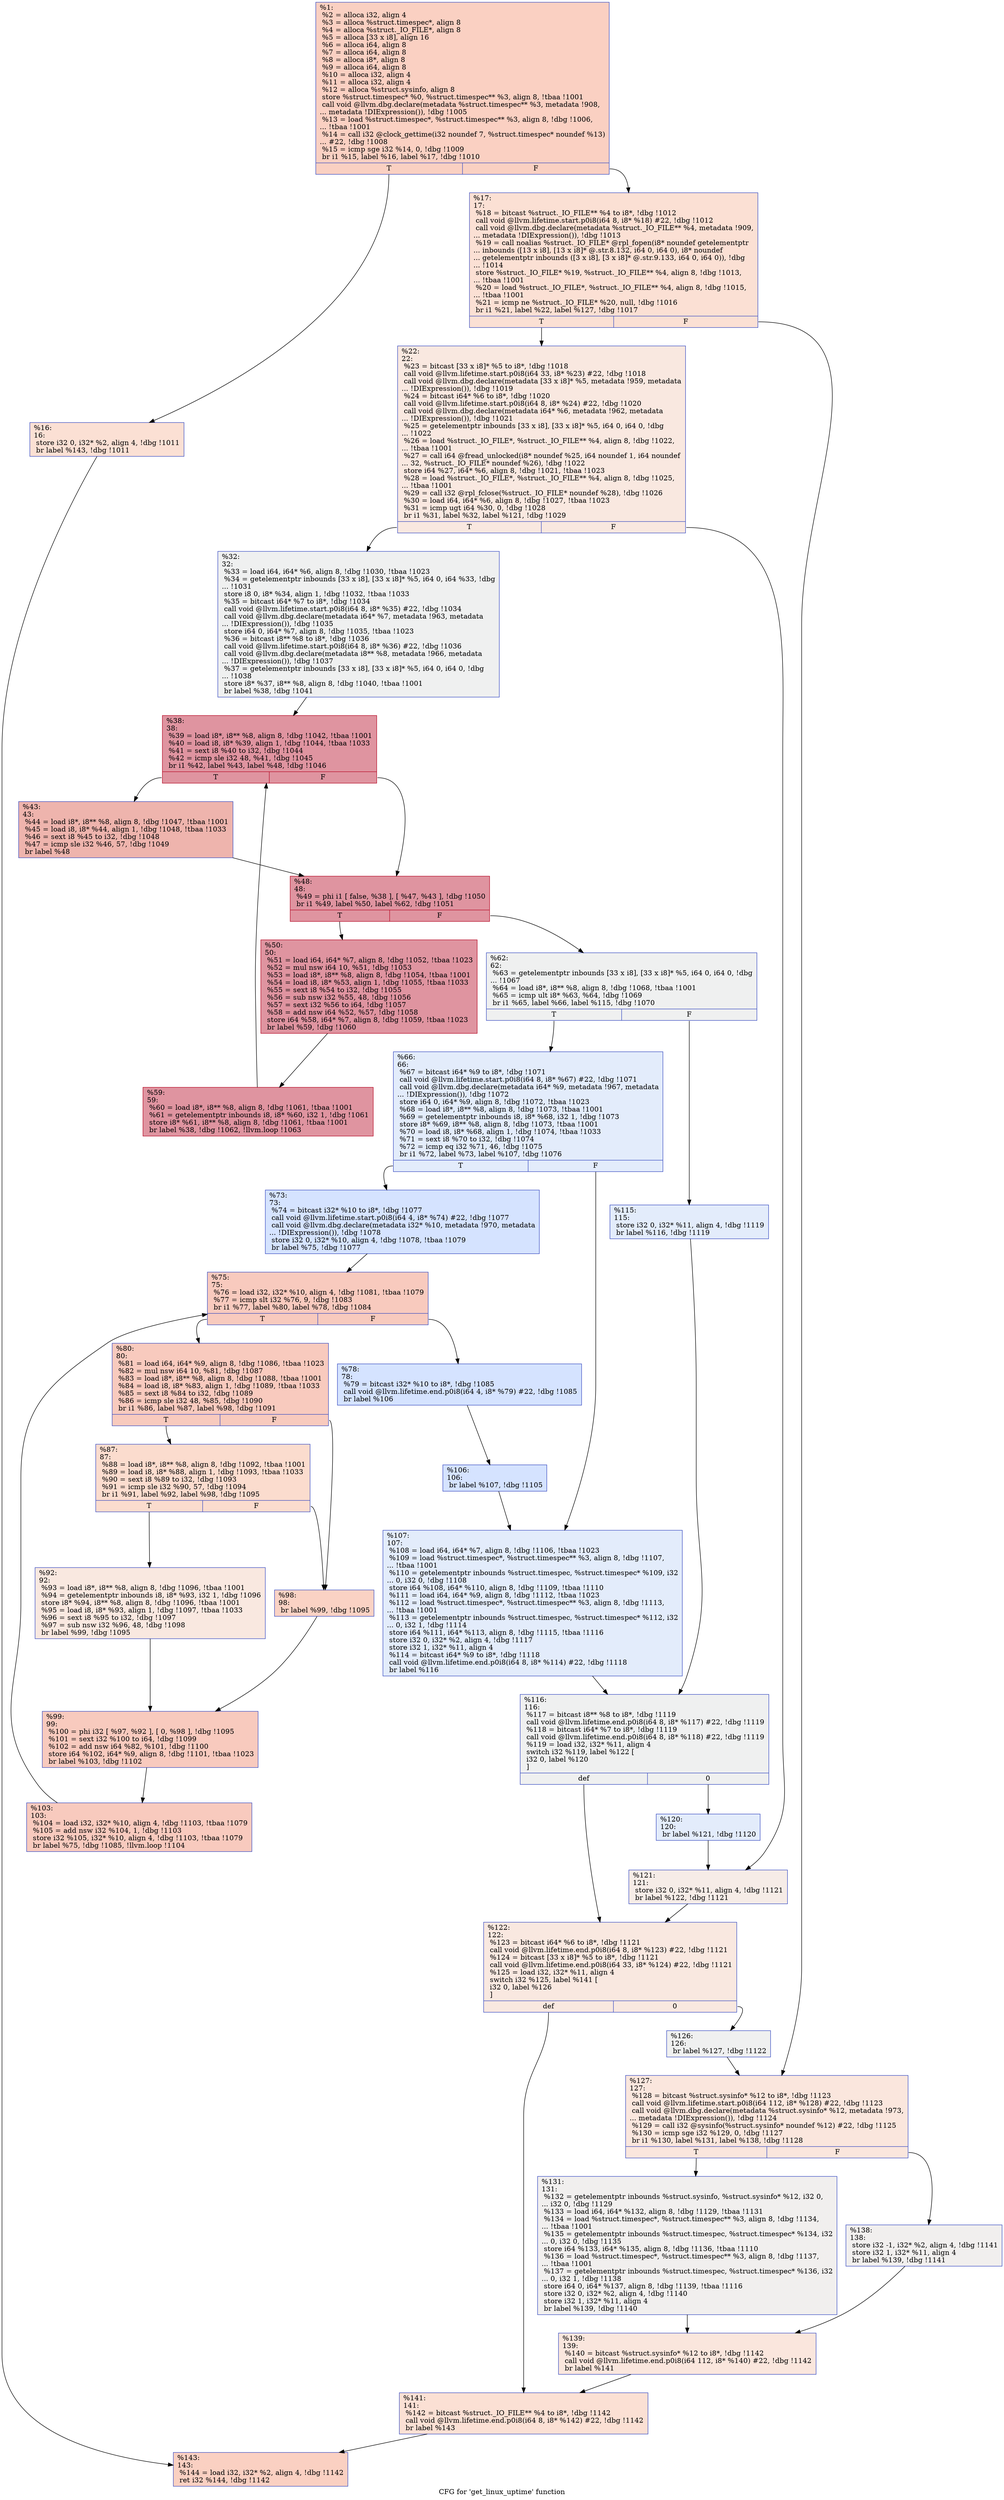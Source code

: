 digraph "CFG for 'get_linux_uptime' function" {
	label="CFG for 'get_linux_uptime' function";

	Node0x1e40440 [shape=record,color="#3d50c3ff", style=filled, fillcolor="#f3947570",label="{%1:\l  %2 = alloca i32, align 4\l  %3 = alloca %struct.timespec*, align 8\l  %4 = alloca %struct._IO_FILE*, align 8\l  %5 = alloca [33 x i8], align 16\l  %6 = alloca i64, align 8\l  %7 = alloca i64, align 8\l  %8 = alloca i8*, align 8\l  %9 = alloca i64, align 8\l  %10 = alloca i32, align 4\l  %11 = alloca i32, align 4\l  %12 = alloca %struct.sysinfo, align 8\l  store %struct.timespec* %0, %struct.timespec** %3, align 8, !tbaa !1001\l  call void @llvm.dbg.declare(metadata %struct.timespec** %3, metadata !908,\l... metadata !DIExpression()), !dbg !1005\l  %13 = load %struct.timespec*, %struct.timespec** %3, align 8, !dbg !1006,\l... !tbaa !1001\l  %14 = call i32 @clock_gettime(i32 noundef 7, %struct.timespec* noundef %13)\l... #22, !dbg !1008\l  %15 = icmp sge i32 %14, 0, !dbg !1009\l  br i1 %15, label %16, label %17, !dbg !1010\l|{<s0>T|<s1>F}}"];
	Node0x1e40440:s0 -> Node0x1e405b0;
	Node0x1e40440:s1 -> Node0x1e40600;
	Node0x1e405b0 [shape=record,color="#3d50c3ff", style=filled, fillcolor="#f7b99e70",label="{%16:\l16:                                               \l  store i32 0, i32* %2, align 4, !dbg !1011\l  br label %143, !dbg !1011\l}"];
	Node0x1e405b0 -> Node0x1e41000;
	Node0x1e40600 [shape=record,color="#3d50c3ff", style=filled, fillcolor="#f7b99e70",label="{%17:\l17:                                               \l  %18 = bitcast %struct._IO_FILE** %4 to i8*, !dbg !1012\l  call void @llvm.lifetime.start.p0i8(i64 8, i8* %18) #22, !dbg !1012\l  call void @llvm.dbg.declare(metadata %struct._IO_FILE** %4, metadata !909,\l... metadata !DIExpression()), !dbg !1013\l  %19 = call noalias %struct._IO_FILE* @rpl_fopen(i8* noundef getelementptr\l... inbounds ([13 x i8], [13 x i8]* @.str.8.132, i64 0, i64 0), i8* noundef\l... getelementptr inbounds ([3 x i8], [3 x i8]* @.str.9.133, i64 0, i64 0)), !dbg\l... !1014\l  store %struct._IO_FILE* %19, %struct._IO_FILE** %4, align 8, !dbg !1013,\l... !tbaa !1001\l  %20 = load %struct._IO_FILE*, %struct._IO_FILE** %4, align 8, !dbg !1015,\l... !tbaa !1001\l  %21 = icmp ne %struct._IO_FILE* %20, null, !dbg !1016\l  br i1 %21, label %22, label %127, !dbg !1017\l|{<s0>T|<s1>F}}"];
	Node0x1e40600:s0 -> Node0x1e40650;
	Node0x1e40600:s1 -> Node0x1e40e70;
	Node0x1e40650 [shape=record,color="#3d50c3ff", style=filled, fillcolor="#f1ccb870",label="{%22:\l22:                                               \l  %23 = bitcast [33 x i8]* %5 to i8*, !dbg !1018\l  call void @llvm.lifetime.start.p0i8(i64 33, i8* %23) #22, !dbg !1018\l  call void @llvm.dbg.declare(metadata [33 x i8]* %5, metadata !959, metadata\l... !DIExpression()), !dbg !1019\l  %24 = bitcast i64* %6 to i8*, !dbg !1020\l  call void @llvm.lifetime.start.p0i8(i64 8, i8* %24) #22, !dbg !1020\l  call void @llvm.dbg.declare(metadata i64* %6, metadata !962, metadata\l... !DIExpression()), !dbg !1021\l  %25 = getelementptr inbounds [33 x i8], [33 x i8]* %5, i64 0, i64 0, !dbg\l... !1022\l  %26 = load %struct._IO_FILE*, %struct._IO_FILE** %4, align 8, !dbg !1022,\l... !tbaa !1001\l  %27 = call i64 @fread_unlocked(i8* noundef %25, i64 noundef 1, i64 noundef\l... 32, %struct._IO_FILE* noundef %26), !dbg !1022\l  store i64 %27, i64* %6, align 8, !dbg !1021, !tbaa !1023\l  %28 = load %struct._IO_FILE*, %struct._IO_FILE** %4, align 8, !dbg !1025,\l... !tbaa !1001\l  %29 = call i32 @rpl_fclose(%struct._IO_FILE* noundef %28), !dbg !1026\l  %30 = load i64, i64* %6, align 8, !dbg !1027, !tbaa !1023\l  %31 = icmp ugt i64 %30, 0, !dbg !1028\l  br i1 %31, label %32, label %121, !dbg !1029\l|{<s0>T|<s1>F}}"];
	Node0x1e40650:s0 -> Node0x1e406a0;
	Node0x1e40650:s1 -> Node0x1e40d80;
	Node0x1e406a0 [shape=record,color="#3d50c3ff", style=filled, fillcolor="#dbdcde70",label="{%32:\l32:                                               \l  %33 = load i64, i64* %6, align 8, !dbg !1030, !tbaa !1023\l  %34 = getelementptr inbounds [33 x i8], [33 x i8]* %5, i64 0, i64 %33, !dbg\l... !1031\l  store i8 0, i8* %34, align 1, !dbg !1032, !tbaa !1033\l  %35 = bitcast i64* %7 to i8*, !dbg !1034\l  call void @llvm.lifetime.start.p0i8(i64 8, i8* %35) #22, !dbg !1034\l  call void @llvm.dbg.declare(metadata i64* %7, metadata !963, metadata\l... !DIExpression()), !dbg !1035\l  store i64 0, i64* %7, align 8, !dbg !1035, !tbaa !1023\l  %36 = bitcast i8** %8 to i8*, !dbg !1036\l  call void @llvm.lifetime.start.p0i8(i64 8, i8* %36) #22, !dbg !1036\l  call void @llvm.dbg.declare(metadata i8** %8, metadata !966, metadata\l... !DIExpression()), !dbg !1037\l  %37 = getelementptr inbounds [33 x i8], [33 x i8]* %5, i64 0, i64 0, !dbg\l... !1038\l  store i8* %37, i8** %8, align 8, !dbg !1040, !tbaa !1001\l  br label %38, !dbg !1041\l}"];
	Node0x1e406a0 -> Node0x1e406f0;
	Node0x1e406f0 [shape=record,color="#b70d28ff", style=filled, fillcolor="#b70d2870",label="{%38:\l38:                                               \l  %39 = load i8*, i8** %8, align 8, !dbg !1042, !tbaa !1001\l  %40 = load i8, i8* %39, align 1, !dbg !1044, !tbaa !1033\l  %41 = sext i8 %40 to i32, !dbg !1044\l  %42 = icmp sle i32 48, %41, !dbg !1045\l  br i1 %42, label %43, label %48, !dbg !1046\l|{<s0>T|<s1>F}}"];
	Node0x1e406f0:s0 -> Node0x1e40740;
	Node0x1e406f0:s1 -> Node0x1e40790;
	Node0x1e40740 [shape=record,color="#3d50c3ff", style=filled, fillcolor="#d8564670",label="{%43:\l43:                                               \l  %44 = load i8*, i8** %8, align 8, !dbg !1047, !tbaa !1001\l  %45 = load i8, i8* %44, align 1, !dbg !1048, !tbaa !1033\l  %46 = sext i8 %45 to i32, !dbg !1048\l  %47 = icmp sle i32 %46, 57, !dbg !1049\l  br label %48\l}"];
	Node0x1e40740 -> Node0x1e40790;
	Node0x1e40790 [shape=record,color="#b70d28ff", style=filled, fillcolor="#b70d2870",label="{%48:\l48:                                               \l  %49 = phi i1 [ false, %38 ], [ %47, %43 ], !dbg !1050\l  br i1 %49, label %50, label %62, !dbg !1051\l|{<s0>T|<s1>F}}"];
	Node0x1e40790:s0 -> Node0x1e407e0;
	Node0x1e40790:s1 -> Node0x1e40880;
	Node0x1e407e0 [shape=record,color="#b70d28ff", style=filled, fillcolor="#b70d2870",label="{%50:\l50:                                               \l  %51 = load i64, i64* %7, align 8, !dbg !1052, !tbaa !1023\l  %52 = mul nsw i64 10, %51, !dbg !1053\l  %53 = load i8*, i8** %8, align 8, !dbg !1054, !tbaa !1001\l  %54 = load i8, i8* %53, align 1, !dbg !1055, !tbaa !1033\l  %55 = sext i8 %54 to i32, !dbg !1055\l  %56 = sub nsw i32 %55, 48, !dbg !1056\l  %57 = sext i32 %56 to i64, !dbg !1057\l  %58 = add nsw i64 %52, %57, !dbg !1058\l  store i64 %58, i64* %7, align 8, !dbg !1059, !tbaa !1023\l  br label %59, !dbg !1060\l}"];
	Node0x1e407e0 -> Node0x1e40830;
	Node0x1e40830 [shape=record,color="#b70d28ff", style=filled, fillcolor="#b70d2870",label="{%59:\l59:                                               \l  %60 = load i8*, i8** %8, align 8, !dbg !1061, !tbaa !1001\l  %61 = getelementptr inbounds i8, i8* %60, i32 1, !dbg !1061\l  store i8* %61, i8** %8, align 8, !dbg !1061, !tbaa !1001\l  br label %38, !dbg !1062, !llvm.loop !1063\l}"];
	Node0x1e40830 -> Node0x1e406f0;
	Node0x1e40880 [shape=record,color="#3d50c3ff", style=filled, fillcolor="#dbdcde70",label="{%62:\l62:                                               \l  %63 = getelementptr inbounds [33 x i8], [33 x i8]* %5, i64 0, i64 0, !dbg\l... !1067\l  %64 = load i8*, i8** %8, align 8, !dbg !1068, !tbaa !1001\l  %65 = icmp ult i8* %63, %64, !dbg !1069\l  br i1 %65, label %66, label %115, !dbg !1070\l|{<s0>T|<s1>F}}"];
	Node0x1e40880:s0 -> Node0x1e408d0;
	Node0x1e40880:s1 -> Node0x1e40c90;
	Node0x1e408d0 [shape=record,color="#3d50c3ff", style=filled, fillcolor="#bfd3f670",label="{%66:\l66:                                               \l  %67 = bitcast i64* %9 to i8*, !dbg !1071\l  call void @llvm.lifetime.start.p0i8(i64 8, i8* %67) #22, !dbg !1071\l  call void @llvm.dbg.declare(metadata i64* %9, metadata !967, metadata\l... !DIExpression()), !dbg !1072\l  store i64 0, i64* %9, align 8, !dbg !1072, !tbaa !1023\l  %68 = load i8*, i8** %8, align 8, !dbg !1073, !tbaa !1001\l  %69 = getelementptr inbounds i8, i8* %68, i32 1, !dbg !1073\l  store i8* %69, i8** %8, align 8, !dbg !1073, !tbaa !1001\l  %70 = load i8, i8* %68, align 1, !dbg !1074, !tbaa !1033\l  %71 = sext i8 %70 to i32, !dbg !1074\l  %72 = icmp eq i32 %71, 46, !dbg !1075\l  br i1 %72, label %73, label %107, !dbg !1076\l|{<s0>T|<s1>F}}"];
	Node0x1e408d0:s0 -> Node0x1e40920;
	Node0x1e408d0:s1 -> Node0x1e40c40;
	Node0x1e40920 [shape=record,color="#3d50c3ff", style=filled, fillcolor="#a1c0ff70",label="{%73:\l73:                                               \l  %74 = bitcast i32* %10 to i8*, !dbg !1077\l  call void @llvm.lifetime.start.p0i8(i64 4, i8* %74) #22, !dbg !1077\l  call void @llvm.dbg.declare(metadata i32* %10, metadata !970, metadata\l... !DIExpression()), !dbg !1078\l  store i32 0, i32* %10, align 4, !dbg !1078, !tbaa !1079\l  br label %75, !dbg !1077\l}"];
	Node0x1e40920 -> Node0x1e40970;
	Node0x1e40970 [shape=record,color="#3d50c3ff", style=filled, fillcolor="#ef886b70",label="{%75:\l75:                                               \l  %76 = load i32, i32* %10, align 4, !dbg !1081, !tbaa !1079\l  %77 = icmp slt i32 %76, 9, !dbg !1083\l  br i1 %77, label %80, label %78, !dbg !1084\l|{<s0>T|<s1>F}}"];
	Node0x1e40970:s0 -> Node0x1e40a10;
	Node0x1e40970:s1 -> Node0x1e409c0;
	Node0x1e409c0 [shape=record,color="#3d50c3ff", style=filled, fillcolor="#a1c0ff70",label="{%78:\l78:                                               \l  %79 = bitcast i32* %10 to i8*, !dbg !1085\l  call void @llvm.lifetime.end.p0i8(i64 4, i8* %79) #22, !dbg !1085\l  br label %106\l}"];
	Node0x1e409c0 -> Node0x1e40bf0;
	Node0x1e40a10 [shape=record,color="#3d50c3ff", style=filled, fillcolor="#ef886b70",label="{%80:\l80:                                               \l  %81 = load i64, i64* %9, align 8, !dbg !1086, !tbaa !1023\l  %82 = mul nsw i64 10, %81, !dbg !1087\l  %83 = load i8*, i8** %8, align 8, !dbg !1088, !tbaa !1001\l  %84 = load i8, i8* %83, align 1, !dbg !1089, !tbaa !1033\l  %85 = sext i8 %84 to i32, !dbg !1089\l  %86 = icmp sle i32 48, %85, !dbg !1090\l  br i1 %86, label %87, label %98, !dbg !1091\l|{<s0>T|<s1>F}}"];
	Node0x1e40a10:s0 -> Node0x1e40a60;
	Node0x1e40a10:s1 -> Node0x1e40b00;
	Node0x1e40a60 [shape=record,color="#3d50c3ff", style=filled, fillcolor="#f7af9170",label="{%87:\l87:                                               \l  %88 = load i8*, i8** %8, align 8, !dbg !1092, !tbaa !1001\l  %89 = load i8, i8* %88, align 1, !dbg !1093, !tbaa !1033\l  %90 = sext i8 %89 to i32, !dbg !1093\l  %91 = icmp sle i32 %90, 57, !dbg !1094\l  br i1 %91, label %92, label %98, !dbg !1095\l|{<s0>T|<s1>F}}"];
	Node0x1e40a60:s0 -> Node0x1e40ab0;
	Node0x1e40a60:s1 -> Node0x1e40b00;
	Node0x1e40ab0 [shape=record,color="#3d50c3ff", style=filled, fillcolor="#f1ccb870",label="{%92:\l92:                                               \l  %93 = load i8*, i8** %8, align 8, !dbg !1096, !tbaa !1001\l  %94 = getelementptr inbounds i8, i8* %93, i32 1, !dbg !1096\l  store i8* %94, i8** %8, align 8, !dbg !1096, !tbaa !1001\l  %95 = load i8, i8* %93, align 1, !dbg !1097, !tbaa !1033\l  %96 = sext i8 %95 to i32, !dbg !1097\l  %97 = sub nsw i32 %96, 48, !dbg !1098\l  br label %99, !dbg !1095\l}"];
	Node0x1e40ab0 -> Node0x1e40b50;
	Node0x1e40b00 [shape=record,color="#3d50c3ff", style=filled, fillcolor="#f4987a70",label="{%98:\l98:                                               \l  br label %99, !dbg !1095\l}"];
	Node0x1e40b00 -> Node0x1e40b50;
	Node0x1e40b50 [shape=record,color="#3d50c3ff", style=filled, fillcolor="#ef886b70",label="{%99:\l99:                                               \l  %100 = phi i32 [ %97, %92 ], [ 0, %98 ], !dbg !1095\l  %101 = sext i32 %100 to i64, !dbg !1099\l  %102 = add nsw i64 %82, %101, !dbg !1100\l  store i64 %102, i64* %9, align 8, !dbg !1101, !tbaa !1023\l  br label %103, !dbg !1102\l}"];
	Node0x1e40b50 -> Node0x1e40ba0;
	Node0x1e40ba0 [shape=record,color="#3d50c3ff", style=filled, fillcolor="#ef886b70",label="{%103:\l103:                                              \l  %104 = load i32, i32* %10, align 4, !dbg !1103, !tbaa !1079\l  %105 = add nsw i32 %104, 1, !dbg !1103\l  store i32 %105, i32* %10, align 4, !dbg !1103, !tbaa !1079\l  br label %75, !dbg !1085, !llvm.loop !1104\l}"];
	Node0x1e40ba0 -> Node0x1e40970;
	Node0x1e40bf0 [shape=record,color="#3d50c3ff", style=filled, fillcolor="#a1c0ff70",label="{%106:\l106:                                              \l  br label %107, !dbg !1105\l}"];
	Node0x1e40bf0 -> Node0x1e40c40;
	Node0x1e40c40 [shape=record,color="#3d50c3ff", style=filled, fillcolor="#bfd3f670",label="{%107:\l107:                                              \l  %108 = load i64, i64* %7, align 8, !dbg !1106, !tbaa !1023\l  %109 = load %struct.timespec*, %struct.timespec** %3, align 8, !dbg !1107,\l... !tbaa !1001\l  %110 = getelementptr inbounds %struct.timespec, %struct.timespec* %109, i32\l... 0, i32 0, !dbg !1108\l  store i64 %108, i64* %110, align 8, !dbg !1109, !tbaa !1110\l  %111 = load i64, i64* %9, align 8, !dbg !1112, !tbaa !1023\l  %112 = load %struct.timespec*, %struct.timespec** %3, align 8, !dbg !1113,\l... !tbaa !1001\l  %113 = getelementptr inbounds %struct.timespec, %struct.timespec* %112, i32\l... 0, i32 1, !dbg !1114\l  store i64 %111, i64* %113, align 8, !dbg !1115, !tbaa !1116\l  store i32 0, i32* %2, align 4, !dbg !1117\l  store i32 1, i32* %11, align 4\l  %114 = bitcast i64* %9 to i8*, !dbg !1118\l  call void @llvm.lifetime.end.p0i8(i64 8, i8* %114) #22, !dbg !1118\l  br label %116\l}"];
	Node0x1e40c40 -> Node0x1e40ce0;
	Node0x1e40c90 [shape=record,color="#3d50c3ff", style=filled, fillcolor="#bfd3f670",label="{%115:\l115:                                              \l  store i32 0, i32* %11, align 4, !dbg !1119\l  br label %116, !dbg !1119\l}"];
	Node0x1e40c90 -> Node0x1e40ce0;
	Node0x1e40ce0 [shape=record,color="#3d50c3ff", style=filled, fillcolor="#dbdcde70",label="{%116:\l116:                                              \l  %117 = bitcast i8** %8 to i8*, !dbg !1119\l  call void @llvm.lifetime.end.p0i8(i64 8, i8* %117) #22, !dbg !1119\l  %118 = bitcast i64* %7 to i8*, !dbg !1119\l  call void @llvm.lifetime.end.p0i8(i64 8, i8* %118) #22, !dbg !1119\l  %119 = load i32, i32* %11, align 4\l  switch i32 %119, label %122 [\l    i32 0, label %120\l  ]\l|{<s0>def|<s1>0}}"];
	Node0x1e40ce0:s0 -> Node0x1e40dd0;
	Node0x1e40ce0:s1 -> Node0x1e40d30;
	Node0x1e40d30 [shape=record,color="#3d50c3ff", style=filled, fillcolor="#bfd3f670",label="{%120:\l120:                                              \l  br label %121, !dbg !1120\l}"];
	Node0x1e40d30 -> Node0x1e40d80;
	Node0x1e40d80 [shape=record,color="#3d50c3ff", style=filled, fillcolor="#ead5c970",label="{%121:\l121:                                              \l  store i32 0, i32* %11, align 4, !dbg !1121\l  br label %122, !dbg !1121\l}"];
	Node0x1e40d80 -> Node0x1e40dd0;
	Node0x1e40dd0 [shape=record,color="#3d50c3ff", style=filled, fillcolor="#f1ccb870",label="{%122:\l122:                                              \l  %123 = bitcast i64* %6 to i8*, !dbg !1121\l  call void @llvm.lifetime.end.p0i8(i64 8, i8* %123) #22, !dbg !1121\l  %124 = bitcast [33 x i8]* %5 to i8*, !dbg !1121\l  call void @llvm.lifetime.end.p0i8(i64 33, i8* %124) #22, !dbg !1121\l  %125 = load i32, i32* %11, align 4\l  switch i32 %125, label %141 [\l    i32 0, label %126\l  ]\l|{<s0>def|<s1>0}}"];
	Node0x1e40dd0:s0 -> Node0x1e40fb0;
	Node0x1e40dd0:s1 -> Node0x1e40e20;
	Node0x1e40e20 [shape=record,color="#3d50c3ff", style=filled, fillcolor="#dbdcde70",label="{%126:\l126:                                              \l  br label %127, !dbg !1122\l}"];
	Node0x1e40e20 -> Node0x1e40e70;
	Node0x1e40e70 [shape=record,color="#3d50c3ff", style=filled, fillcolor="#f3c7b170",label="{%127:\l127:                                              \l  %128 = bitcast %struct.sysinfo* %12 to i8*, !dbg !1123\l  call void @llvm.lifetime.start.p0i8(i64 112, i8* %128) #22, !dbg !1123\l  call void @llvm.dbg.declare(metadata %struct.sysinfo* %12, metadata !973,\l... metadata !DIExpression()), !dbg !1124\l  %129 = call i32 @sysinfo(%struct.sysinfo* noundef %12) #22, !dbg !1125\l  %130 = icmp sge i32 %129, 0, !dbg !1127\l  br i1 %130, label %131, label %138, !dbg !1128\l|{<s0>T|<s1>F}}"];
	Node0x1e40e70:s0 -> Node0x1e40ec0;
	Node0x1e40e70:s1 -> Node0x1e40f10;
	Node0x1e40ec0 [shape=record,color="#3d50c3ff", style=filled, fillcolor="#e0dbd870",label="{%131:\l131:                                              \l  %132 = getelementptr inbounds %struct.sysinfo, %struct.sysinfo* %12, i32 0,\l... i32 0, !dbg !1129\l  %133 = load i64, i64* %132, align 8, !dbg !1129, !tbaa !1131\l  %134 = load %struct.timespec*, %struct.timespec** %3, align 8, !dbg !1134,\l... !tbaa !1001\l  %135 = getelementptr inbounds %struct.timespec, %struct.timespec* %134, i32\l... 0, i32 0, !dbg !1135\l  store i64 %133, i64* %135, align 8, !dbg !1136, !tbaa !1110\l  %136 = load %struct.timespec*, %struct.timespec** %3, align 8, !dbg !1137,\l... !tbaa !1001\l  %137 = getelementptr inbounds %struct.timespec, %struct.timespec* %136, i32\l... 0, i32 1, !dbg !1138\l  store i64 0, i64* %137, align 8, !dbg !1139, !tbaa !1116\l  store i32 0, i32* %2, align 4, !dbg !1140\l  store i32 1, i32* %11, align 4\l  br label %139, !dbg !1140\l}"];
	Node0x1e40ec0 -> Node0x1e40f60;
	Node0x1e40f10 [shape=record,color="#3d50c3ff", style=filled, fillcolor="#e0dbd870",label="{%138:\l138:                                              \l  store i32 -1, i32* %2, align 4, !dbg !1141\l  store i32 1, i32* %11, align 4\l  br label %139, !dbg !1141\l}"];
	Node0x1e40f10 -> Node0x1e40f60;
	Node0x1e40f60 [shape=record,color="#3d50c3ff", style=filled, fillcolor="#f3c7b170",label="{%139:\l139:                                              \l  %140 = bitcast %struct.sysinfo* %12 to i8*, !dbg !1142\l  call void @llvm.lifetime.end.p0i8(i64 112, i8* %140) #22, !dbg !1142\l  br label %141\l}"];
	Node0x1e40f60 -> Node0x1e40fb0;
	Node0x1e40fb0 [shape=record,color="#3d50c3ff", style=filled, fillcolor="#f7b99e70",label="{%141:\l141:                                              \l  %142 = bitcast %struct._IO_FILE** %4 to i8*, !dbg !1142\l  call void @llvm.lifetime.end.p0i8(i64 8, i8* %142) #22, !dbg !1142\l  br label %143\l}"];
	Node0x1e40fb0 -> Node0x1e41000;
	Node0x1e41000 [shape=record,color="#3d50c3ff", style=filled, fillcolor="#f3947570",label="{%143:\l143:                                              \l  %144 = load i32, i32* %2, align 4, !dbg !1142\l  ret i32 %144, !dbg !1142\l}"];
}
